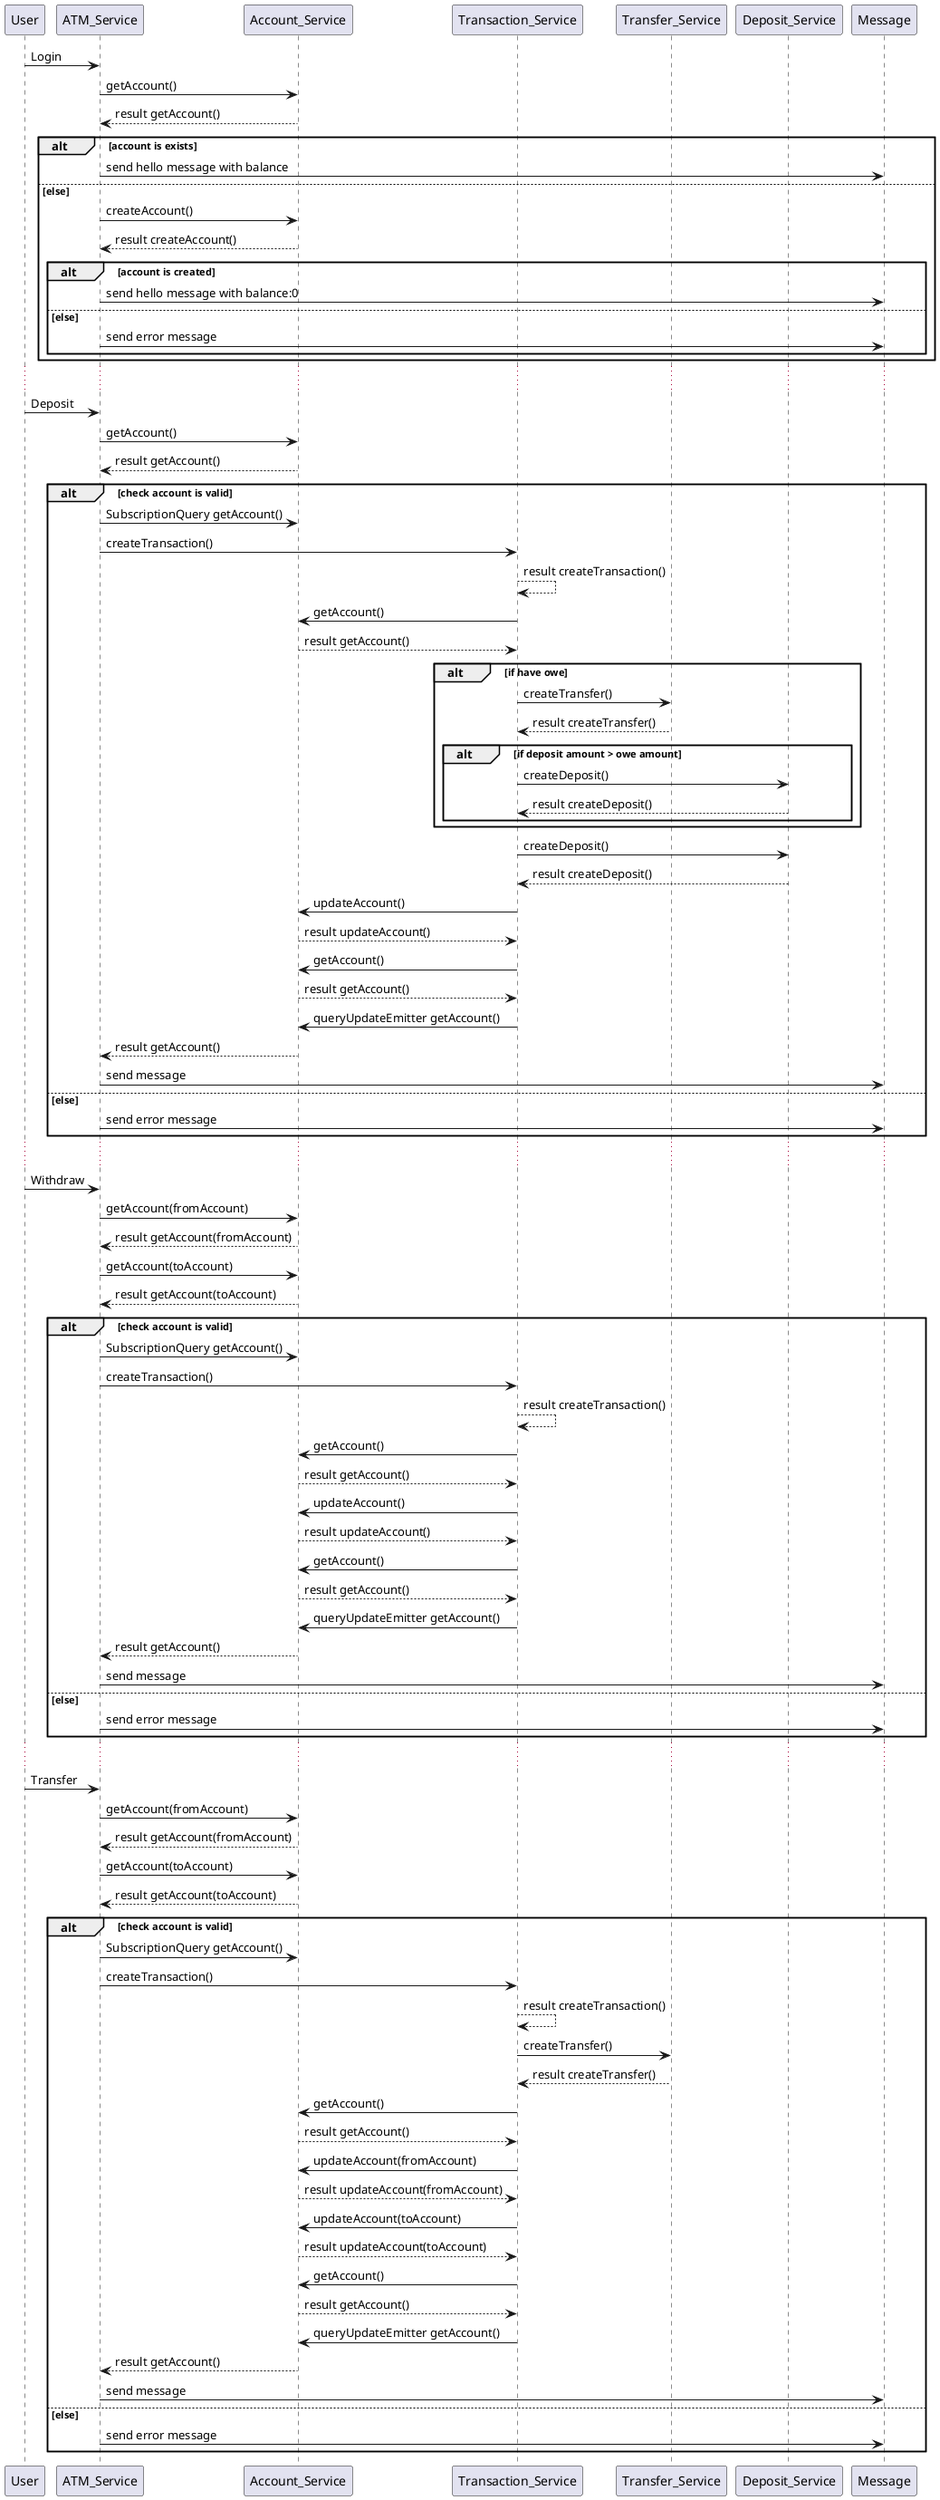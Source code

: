 @startuml

participant User as USER
participant ATM_Service as ATM
participant Account_Service as ACCOUNT
participant Transaction_Service as TRANSACTION
participant Transfer_Service as TRANSFER
participant Deposit_Service as DEPOSIT
participant Message as MESSAGE

USER -> ATM: Login

ATM -> ACCOUNT: getAccount()
ACCOUNT --> ATM: result getAccount()

alt account is exists
    ATM -> MESSAGE: send hello message with balance
else else
    ATM -> ACCOUNT: createAccount()
    ACCOUNT --> ATM: result createAccount()

    alt account is created
        ATM -> MESSAGE: send hello message with balance:0
    else else
        ATM -> MESSAGE: send error message
    end
end

...

USER -> ATM: Deposit

ATM -> ACCOUNT: getAccount()
ACCOUNT --> ATM: result getAccount()

alt check account is valid
    ATM -> ACCOUNT: SubscriptionQuery getAccount()
    ATM -> TRANSACTION: createTransaction()
    TRANSACTION --> TRANSACTION: result createTransaction()

    TRANSACTION -> ACCOUNT: getAccount()
    ACCOUNT --> TRANSACTION: result getAccount()

    alt if have owe
        TRANSACTION -> TRANSFER: createTransfer()
        TRANSFER --> TRANSACTION: result createTransfer()

        alt if deposit amount > owe amount
                TRANSACTION -> DEPOSIT: createDeposit()
                DEPOSIT --> TRANSACTION: result createDeposit()
        end
    end

    TRANSACTION -> DEPOSIT: createDeposit()
    DEPOSIT --> TRANSACTION: result createDeposit()

    TRANSACTION -> ACCOUNT: updateAccount()
    ACCOUNT --> TRANSACTION: result updateAccount()

    TRANSACTION -> ACCOUNT: getAccount()
    ACCOUNT --> TRANSACTION: result getAccount()
    TRANSACTION -> ACCOUNT: queryUpdateEmitter getAccount()
    ACCOUNT --> ATM: result getAccount()

    ATM -> MESSAGE: send message

else else
    ATM -> MESSAGE: send error message
end

...

USER -> ATM: Withdraw

ATM -> ACCOUNT: getAccount(fromAccount)
ACCOUNT --> ATM: result getAccount(fromAccount)

ATM -> ACCOUNT: getAccount(toAccount)
ACCOUNT --> ATM: result getAccount(toAccount)

alt check account is valid
    ATM -> ACCOUNT: SubscriptionQuery getAccount()
    ATM -> TRANSACTION: createTransaction()
    TRANSACTION --> TRANSACTION: result createTransaction()

    TRANSACTION -> ACCOUNT: getAccount()
    ACCOUNT --> TRANSACTION: result getAccount()

    TRANSACTION -> ACCOUNT: updateAccount()
    ACCOUNT --> TRANSACTION: result updateAccount()

    TRANSACTION -> ACCOUNT: getAccount()
    ACCOUNT --> TRANSACTION: result getAccount()

    TRANSACTION -> ACCOUNT: queryUpdateEmitter getAccount()
    ACCOUNT --> ATM: result getAccount()

    ATM -> MESSAGE: send message

else else
    ATM -> MESSAGE: send error message
end

...

USER -> ATM: Transfer

ATM -> ACCOUNT: getAccount(fromAccount)
ACCOUNT --> ATM: result getAccount(fromAccount)

ATM -> ACCOUNT: getAccount(toAccount)
ACCOUNT --> ATM: result getAccount(toAccount)

alt check account is valid
    ATM -> ACCOUNT: SubscriptionQuery getAccount()
    ATM -> TRANSACTION: createTransaction()
    TRANSACTION --> TRANSACTION: result createTransaction()

    TRANSACTION -> TRANSFER: createTransfer()
    TRANSFER --> TRANSACTION: result createTransfer()

    TRANSACTION -> ACCOUNT: getAccount()
    ACCOUNT --> TRANSACTION: result getAccount()

    TRANSACTION -> ACCOUNT: updateAccount(fromAccount)
    ACCOUNT --> TRANSACTION: result updateAccount(fromAccount)
    TRANSACTION -> ACCOUNT: updateAccount(toAccount)
    ACCOUNT --> TRANSACTION: result updateAccount(toAccount)

    TRANSACTION -> ACCOUNT: getAccount()
    ACCOUNT --> TRANSACTION: result getAccount()
    TRANSACTION -> ACCOUNT: queryUpdateEmitter getAccount()
    ACCOUNT --> ATM: result getAccount()

    ATM -> MESSAGE: send message

else else
    ATM -> MESSAGE: send error message
end

@enduml